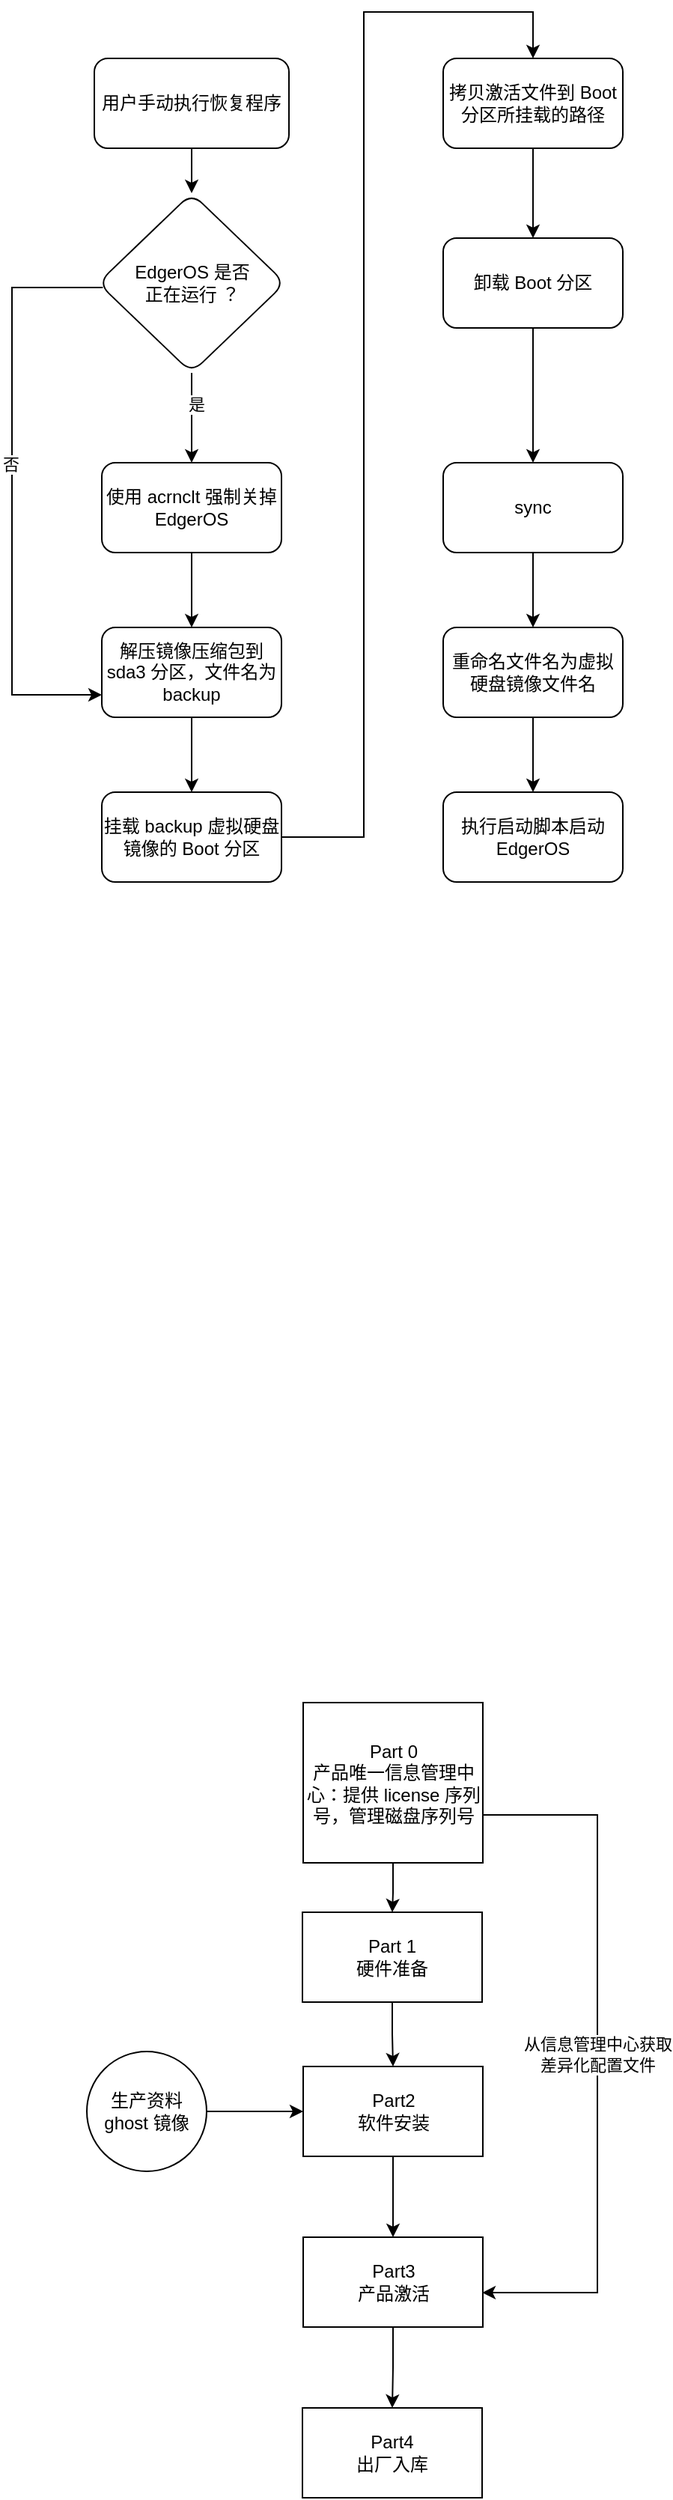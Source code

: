 <mxfile version="20.2.3" type="github">
  <diagram id="C5RBs43oDa-KdzZeNtuy" name="Page-1">
    <mxGraphModel dx="1087" dy="761" grid="0" gridSize="10" guides="1" tooltips="1" connect="1" arrows="1" fold="1" page="1" pageScale="1" pageWidth="827" pageHeight="1169" math="0" shadow="0">
      <root>
        <mxCell id="WIyWlLk6GJQsqaUBKTNV-0" />
        <mxCell id="WIyWlLk6GJQsqaUBKTNV-1" parent="WIyWlLk6GJQsqaUBKTNV-0" />
        <mxCell id="gS-gUmE_YttaVzdTsZu5-10" value="" style="edgeStyle=orthogonalEdgeStyle;rounded=0;orthogonalLoop=1;jettySize=auto;html=1;" parent="WIyWlLk6GJQsqaUBKTNV-1" source="gS-gUmE_YttaVzdTsZu5-0" target="gS-gUmE_YttaVzdTsZu5-9" edge="1">
          <mxGeometry relative="1" as="geometry" />
        </mxCell>
        <mxCell id="gS-gUmE_YttaVzdTsZu5-0" value="用户手动执行恢复程序" style="rounded=1;whiteSpace=wrap;html=1;fontSize=12;glass=0;strokeWidth=1;shadow=0;" parent="WIyWlLk6GJQsqaUBKTNV-1" vertex="1">
          <mxGeometry x="212" y="162" width="130" height="60" as="geometry" />
        </mxCell>
        <mxCell id="gS-gUmE_YttaVzdTsZu5-12" value="" style="edgeStyle=orthogonalEdgeStyle;rounded=0;orthogonalLoop=1;jettySize=auto;html=1;" parent="WIyWlLk6GJQsqaUBKTNV-1" source="gS-gUmE_YttaVzdTsZu5-9" target="gS-gUmE_YttaVzdTsZu5-11" edge="1">
          <mxGeometry relative="1" as="geometry" />
        </mxCell>
        <mxCell id="gS-gUmE_YttaVzdTsZu5-13" value="是" style="edgeLabel;html=1;align=center;verticalAlign=middle;resizable=0;points=[];" parent="gS-gUmE_YttaVzdTsZu5-12" vertex="1" connectable="0">
          <mxGeometry x="-0.309" y="3" relative="1" as="geometry">
            <mxPoint as="offset" />
          </mxGeometry>
        </mxCell>
        <mxCell id="gS-gUmE_YttaVzdTsZu5-23" style="edgeStyle=orthogonalEdgeStyle;rounded=0;orthogonalLoop=1;jettySize=auto;html=1;entryX=0;entryY=0.75;entryDx=0;entryDy=0;" parent="WIyWlLk6GJQsqaUBKTNV-1" source="gS-gUmE_YttaVzdTsZu5-9" target="gS-gUmE_YttaVzdTsZu5-14" edge="1">
          <mxGeometry relative="1" as="geometry">
            <mxPoint x="101" y="595" as="targetPoint" />
            <Array as="points">
              <mxPoint x="157" y="315" />
              <mxPoint x="157" y="587" />
            </Array>
          </mxGeometry>
        </mxCell>
        <mxCell id="gS-gUmE_YttaVzdTsZu5-24" value="否" style="edgeLabel;html=1;align=center;verticalAlign=middle;resizable=0;points=[];" parent="gS-gUmE_YttaVzdTsZu5-23" vertex="1" connectable="0">
          <mxGeometry x="-0.09" y="-1" relative="1" as="geometry">
            <mxPoint as="offset" />
          </mxGeometry>
        </mxCell>
        <mxCell id="gS-gUmE_YttaVzdTsZu5-9" value="EdgerOS 是否&lt;br&gt;正在运行 ？" style="rhombus;whiteSpace=wrap;html=1;rounded=1;glass=0;strokeWidth=1;shadow=0;" parent="WIyWlLk6GJQsqaUBKTNV-1" vertex="1">
          <mxGeometry x="214.5" y="252" width="125" height="120" as="geometry" />
        </mxCell>
        <mxCell id="gS-gUmE_YttaVzdTsZu5-15" value="" style="edgeStyle=orthogonalEdgeStyle;rounded=0;orthogonalLoop=1;jettySize=auto;html=1;" parent="WIyWlLk6GJQsqaUBKTNV-1" source="gS-gUmE_YttaVzdTsZu5-11" target="gS-gUmE_YttaVzdTsZu5-14" edge="1">
          <mxGeometry relative="1" as="geometry" />
        </mxCell>
        <mxCell id="gS-gUmE_YttaVzdTsZu5-11" value="使用 acrnclt 强制关掉 EdgerOS" style="whiteSpace=wrap;html=1;rounded=1;glass=0;strokeWidth=1;shadow=0;" parent="WIyWlLk6GJQsqaUBKTNV-1" vertex="1">
          <mxGeometry x="217" y="432" width="120" height="60" as="geometry" />
        </mxCell>
        <mxCell id="gS-gUmE_YttaVzdTsZu5-43" style="edgeStyle=orthogonalEdgeStyle;rounded=0;orthogonalLoop=1;jettySize=auto;html=1;exitX=0.5;exitY=1;exitDx=0;exitDy=0;" parent="WIyWlLk6GJQsqaUBKTNV-1" source="gS-gUmE_YttaVzdTsZu5-14" target="gS-gUmE_YttaVzdTsZu5-28" edge="1">
          <mxGeometry relative="1" as="geometry" />
        </mxCell>
        <mxCell id="gS-gUmE_YttaVzdTsZu5-14" value="解压镜像压缩包到 sda3 分区，文件名为 backup" style="whiteSpace=wrap;html=1;rounded=1;glass=0;strokeWidth=1;shadow=0;" parent="WIyWlLk6GJQsqaUBKTNV-1" vertex="1">
          <mxGeometry x="217" y="542" width="120" height="60" as="geometry" />
        </mxCell>
        <mxCell id="gS-gUmE_YttaVzdTsZu5-25" value="执行启动脚本启动 EdgerOS" style="whiteSpace=wrap;html=1;rounded=1;glass=0;strokeWidth=1;shadow=0;" parent="WIyWlLk6GJQsqaUBKTNV-1" vertex="1">
          <mxGeometry x="445" y="652" width="120" height="60" as="geometry" />
        </mxCell>
        <mxCell id="gS-gUmE_YttaVzdTsZu5-35" style="edgeStyle=orthogonalEdgeStyle;rounded=0;orthogonalLoop=1;jettySize=auto;html=1;exitX=0.5;exitY=1;exitDx=0;exitDy=0;entryX=0.5;entryY=0;entryDx=0;entryDy=0;" parent="WIyWlLk6GJQsqaUBKTNV-1" source="gS-gUmE_YttaVzdTsZu5-26" target="gS-gUmE_YttaVzdTsZu5-25" edge="1">
          <mxGeometry relative="1" as="geometry" />
        </mxCell>
        <mxCell id="gS-gUmE_YttaVzdTsZu5-26" value="重命名文件名为虚拟硬盘镜像文件名" style="whiteSpace=wrap;html=1;rounded=1;glass=0;strokeWidth=1;shadow=0;" parent="WIyWlLk6GJQsqaUBKTNV-1" vertex="1">
          <mxGeometry x="445" y="542" width="120" height="60" as="geometry" />
        </mxCell>
        <mxCell id="gS-gUmE_YttaVzdTsZu5-31" value="" style="edgeStyle=orthogonalEdgeStyle;rounded=0;orthogonalLoop=1;jettySize=auto;html=1;" parent="WIyWlLk6GJQsqaUBKTNV-1" source="gS-gUmE_YttaVzdTsZu5-28" target="gS-gUmE_YttaVzdTsZu5-30" edge="1">
          <mxGeometry relative="1" as="geometry">
            <Array as="points">
              <mxPoint x="392" y="682" />
              <mxPoint x="392" y="131" />
              <mxPoint x="505" y="131" />
            </Array>
          </mxGeometry>
        </mxCell>
        <mxCell id="gS-gUmE_YttaVzdTsZu5-28" value="挂载 backup 虚拟硬盘镜像的 Boot 分区" style="whiteSpace=wrap;html=1;rounded=1;glass=0;strokeWidth=1;shadow=0;" parent="WIyWlLk6GJQsqaUBKTNV-1" vertex="1">
          <mxGeometry x="217" y="652" width="120" height="60" as="geometry" />
        </mxCell>
        <mxCell id="gS-gUmE_YttaVzdTsZu5-39" value="" style="edgeStyle=orthogonalEdgeStyle;rounded=0;orthogonalLoop=1;jettySize=auto;html=1;" parent="WIyWlLk6GJQsqaUBKTNV-1" source="gS-gUmE_YttaVzdTsZu5-30" target="gS-gUmE_YttaVzdTsZu5-38" edge="1">
          <mxGeometry relative="1" as="geometry" />
        </mxCell>
        <mxCell id="gS-gUmE_YttaVzdTsZu5-30" value="拷贝激活文件到 Boot 分区所挂载的路径" style="whiteSpace=wrap;html=1;rounded=1;glass=0;strokeWidth=1;shadow=0;" parent="WIyWlLk6GJQsqaUBKTNV-1" vertex="1">
          <mxGeometry x="445" y="162" width="120" height="60" as="geometry" />
        </mxCell>
        <mxCell id="gS-gUmE_YttaVzdTsZu5-41" value="" style="edgeStyle=orthogonalEdgeStyle;rounded=0;orthogonalLoop=1;jettySize=auto;html=1;" parent="WIyWlLk6GJQsqaUBKTNV-1" source="gS-gUmE_YttaVzdTsZu5-38" target="gS-gUmE_YttaVzdTsZu5-40" edge="1">
          <mxGeometry relative="1" as="geometry" />
        </mxCell>
        <mxCell id="gS-gUmE_YttaVzdTsZu5-38" value="卸载 Boot 分区" style="whiteSpace=wrap;html=1;rounded=1;glass=0;strokeWidth=1;shadow=0;" parent="WIyWlLk6GJQsqaUBKTNV-1" vertex="1">
          <mxGeometry x="445" y="282" width="120" height="60" as="geometry" />
        </mxCell>
        <mxCell id="gS-gUmE_YttaVzdTsZu5-42" style="edgeStyle=orthogonalEdgeStyle;rounded=0;orthogonalLoop=1;jettySize=auto;html=1;" parent="WIyWlLk6GJQsqaUBKTNV-1" source="gS-gUmE_YttaVzdTsZu5-40" target="gS-gUmE_YttaVzdTsZu5-26" edge="1">
          <mxGeometry relative="1" as="geometry" />
        </mxCell>
        <mxCell id="gS-gUmE_YttaVzdTsZu5-40" value="sync" style="whiteSpace=wrap;html=1;rounded=1;glass=0;strokeWidth=1;shadow=0;" parent="WIyWlLk6GJQsqaUBKTNV-1" vertex="1">
          <mxGeometry x="445" y="432" width="120" height="60" as="geometry" />
        </mxCell>
        <mxCell id="9X3dWUdTX9as2_ivopGH-2" value="" style="edgeStyle=orthogonalEdgeStyle;rounded=0;orthogonalLoop=1;jettySize=auto;html=1;" edge="1" parent="WIyWlLk6GJQsqaUBKTNV-1" source="9X3dWUdTX9as2_ivopGH-0" target="9X3dWUdTX9as2_ivopGH-1">
          <mxGeometry relative="1" as="geometry" />
        </mxCell>
        <mxCell id="9X3dWUdTX9as2_ivopGH-12" value="从信息管理中心获取&lt;br&gt;差异化配置文件" style="edgeStyle=orthogonalEdgeStyle;rounded=0;orthogonalLoop=1;jettySize=auto;html=1;entryX=0.996;entryY=0.617;entryDx=0;entryDy=0;entryPerimeter=0;" edge="1" parent="WIyWlLk6GJQsqaUBKTNV-1" source="9X3dWUdTX9as2_ivopGH-0" target="9X3dWUdTX9as2_ivopGH-5">
          <mxGeometry relative="1" as="geometry">
            <Array as="points">
              <mxPoint x="548" y="1335" />
              <mxPoint x="548" y="1654" />
            </Array>
          </mxGeometry>
        </mxCell>
        <mxCell id="9X3dWUdTX9as2_ivopGH-0" value="Part 0&lt;br&gt;产品唯一信息管理中心：提供 license 序列号，管理磁盘序列号" style="rounded=0;whiteSpace=wrap;html=1;" vertex="1" parent="WIyWlLk6GJQsqaUBKTNV-1">
          <mxGeometry x="351.5" y="1260" width="120" height="107" as="geometry" />
        </mxCell>
        <mxCell id="9X3dWUdTX9as2_ivopGH-4" value="" style="edgeStyle=orthogonalEdgeStyle;rounded=0;orthogonalLoop=1;jettySize=auto;html=1;" edge="1" parent="WIyWlLk6GJQsqaUBKTNV-1" source="9X3dWUdTX9as2_ivopGH-1" target="9X3dWUdTX9as2_ivopGH-3">
          <mxGeometry relative="1" as="geometry" />
        </mxCell>
        <mxCell id="9X3dWUdTX9as2_ivopGH-1" value="Part 1&lt;br&gt;硬件准备" style="whiteSpace=wrap;html=1;rounded=0;" vertex="1" parent="WIyWlLk6GJQsqaUBKTNV-1">
          <mxGeometry x="351" y="1400" width="120" height="60" as="geometry" />
        </mxCell>
        <mxCell id="9X3dWUdTX9as2_ivopGH-6" value="" style="edgeStyle=orthogonalEdgeStyle;rounded=0;orthogonalLoop=1;jettySize=auto;html=1;" edge="1" parent="WIyWlLk6GJQsqaUBKTNV-1" source="9X3dWUdTX9as2_ivopGH-3" target="9X3dWUdTX9as2_ivopGH-5">
          <mxGeometry relative="1" as="geometry" />
        </mxCell>
        <mxCell id="9X3dWUdTX9as2_ivopGH-3" value="Part2&lt;br&gt;软件安装" style="whiteSpace=wrap;html=1;rounded=0;" vertex="1" parent="WIyWlLk6GJQsqaUBKTNV-1">
          <mxGeometry x="351.5" y="1503" width="120" height="60" as="geometry" />
        </mxCell>
        <mxCell id="9X3dWUdTX9as2_ivopGH-8" value="" style="edgeStyle=orthogonalEdgeStyle;rounded=0;orthogonalLoop=1;jettySize=auto;html=1;" edge="1" parent="WIyWlLk6GJQsqaUBKTNV-1" source="9X3dWUdTX9as2_ivopGH-5" target="9X3dWUdTX9as2_ivopGH-7">
          <mxGeometry relative="1" as="geometry" />
        </mxCell>
        <mxCell id="9X3dWUdTX9as2_ivopGH-5" value="Part3&lt;br&gt;产品激活" style="whiteSpace=wrap;html=1;rounded=0;" vertex="1" parent="WIyWlLk6GJQsqaUBKTNV-1">
          <mxGeometry x="351.5" y="1617" width="120" height="60" as="geometry" />
        </mxCell>
        <mxCell id="9X3dWUdTX9as2_ivopGH-7" value="Part4&lt;br&gt;出厂入库" style="whiteSpace=wrap;html=1;rounded=0;" vertex="1" parent="WIyWlLk6GJQsqaUBKTNV-1">
          <mxGeometry x="351" y="1731" width="120" height="60" as="geometry" />
        </mxCell>
        <mxCell id="9X3dWUdTX9as2_ivopGH-11" style="edgeStyle=orthogonalEdgeStyle;rounded=0;orthogonalLoop=1;jettySize=auto;html=1;" edge="1" parent="WIyWlLk6GJQsqaUBKTNV-1" source="9X3dWUdTX9as2_ivopGH-9" target="9X3dWUdTX9as2_ivopGH-3">
          <mxGeometry relative="1" as="geometry" />
        </mxCell>
        <mxCell id="9X3dWUdTX9as2_ivopGH-9" value="生产资料&lt;br&gt;ghost 镜像" style="ellipse;whiteSpace=wrap;html=1;aspect=fixed;" vertex="1" parent="WIyWlLk6GJQsqaUBKTNV-1">
          <mxGeometry x="207" y="1493" width="80" height="80" as="geometry" />
        </mxCell>
      </root>
    </mxGraphModel>
  </diagram>
</mxfile>

